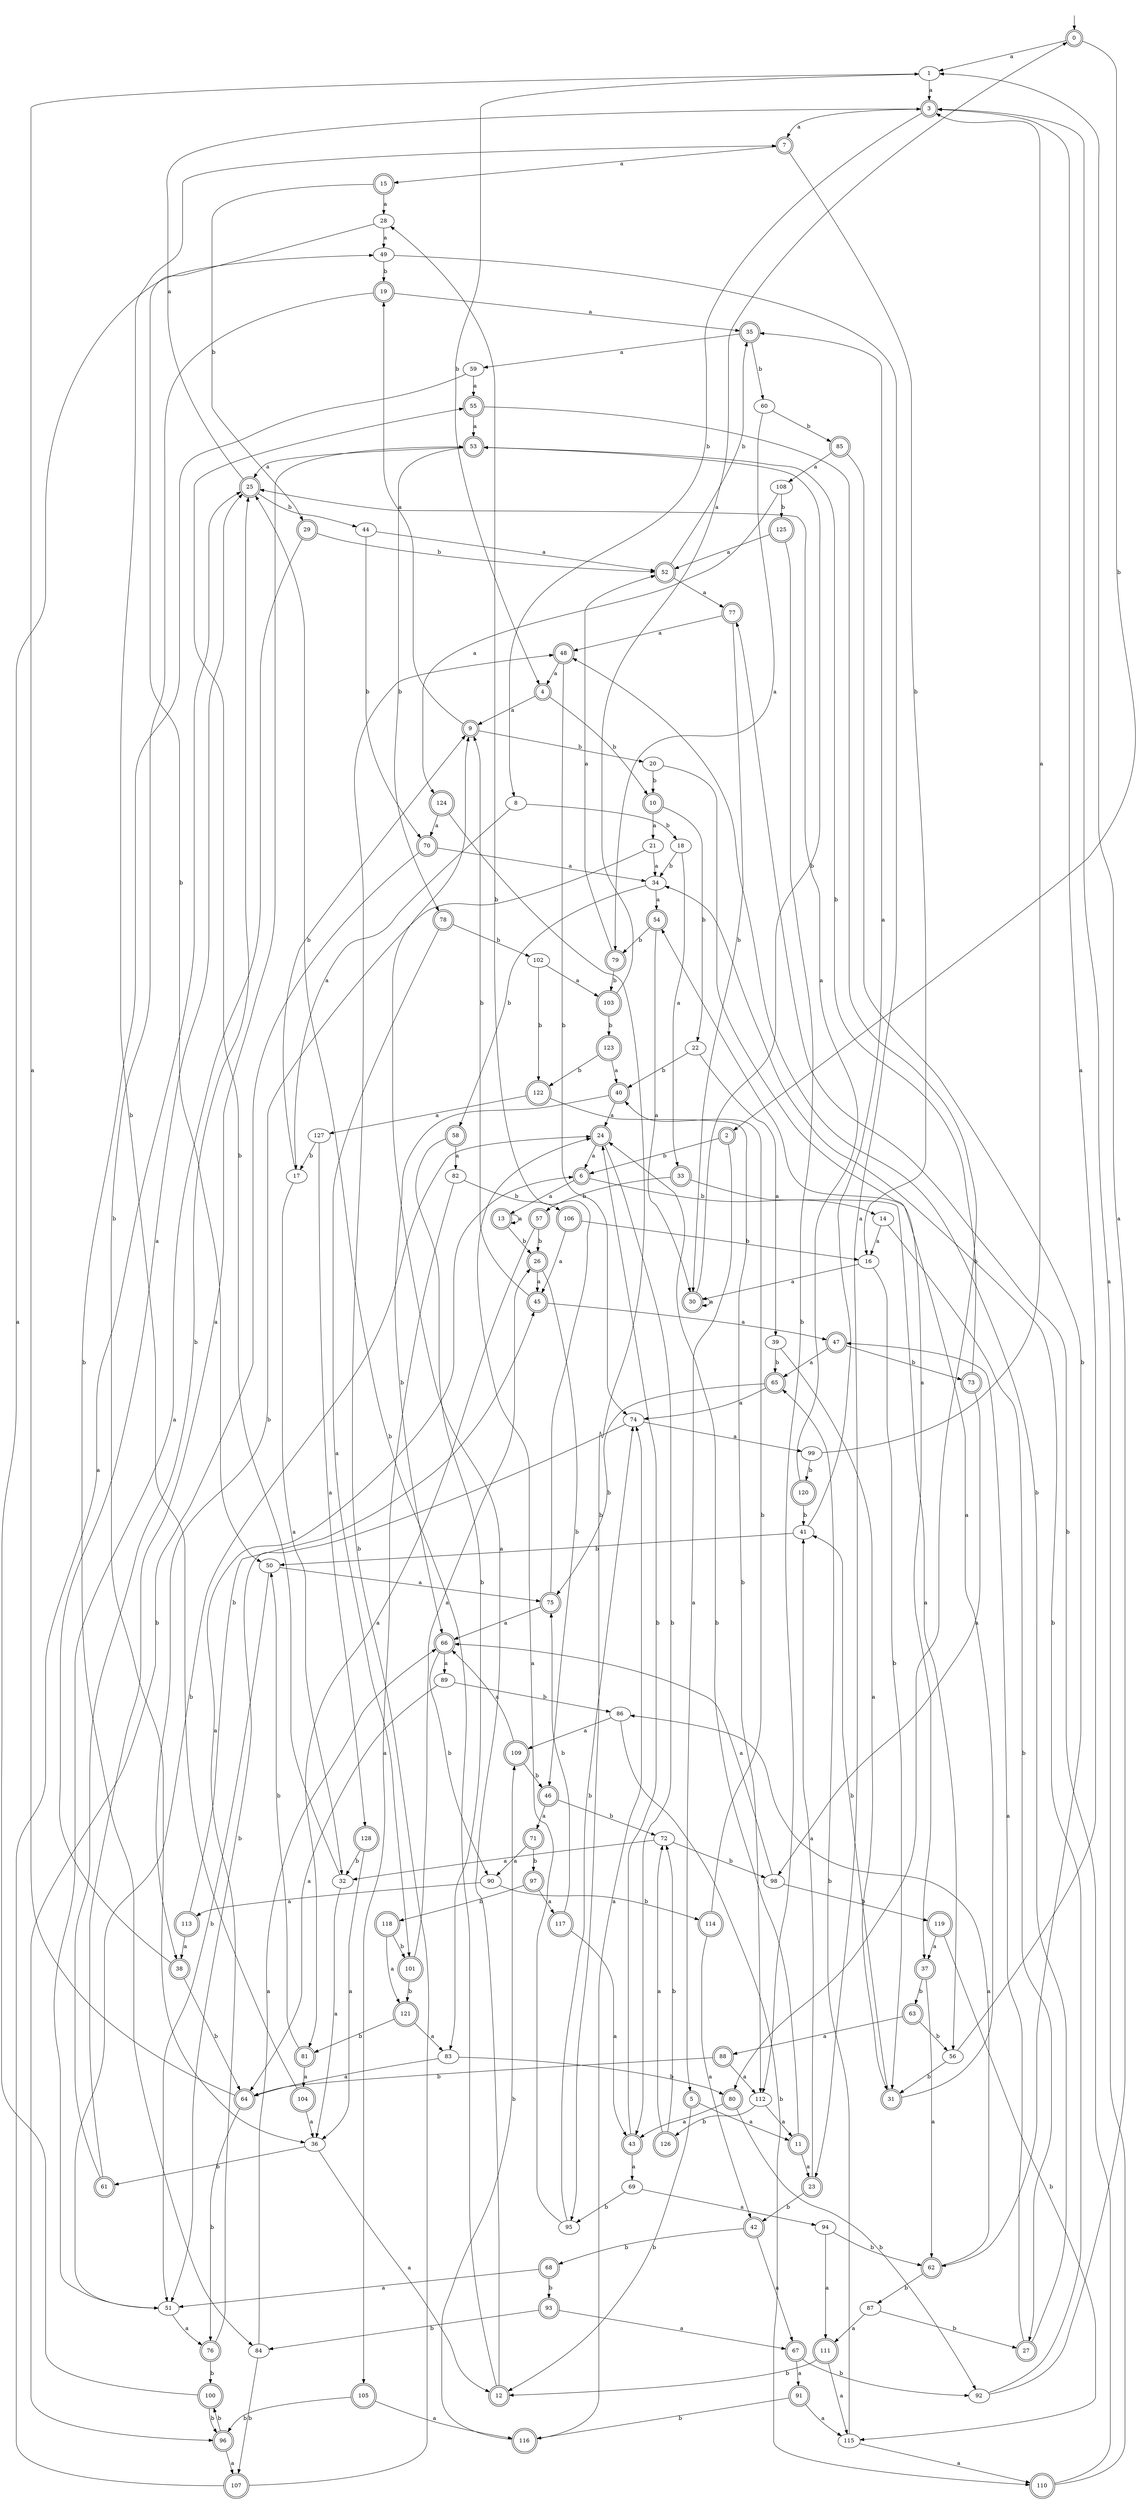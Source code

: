 digraph RandomDFA {
  __start0 [label="", shape=none];
  __start0 -> 0 [label=""];
  0 [shape=circle] [shape=doublecircle]
  0 -> 1 [label="a"]
  0 -> 2 [label="b"]
  1
  1 -> 3 [label="a"]
  1 -> 4 [label="b"]
  2 [shape=doublecircle]
  2 -> 5 [label="a"]
  2 -> 6 [label="b"]
  3 [shape=doublecircle]
  3 -> 7 [label="a"]
  3 -> 8 [label="b"]
  4 [shape=doublecircle]
  4 -> 9 [label="a"]
  4 -> 10 [label="b"]
  5 [shape=doublecircle]
  5 -> 11 [label="a"]
  5 -> 12 [label="b"]
  6 [shape=doublecircle]
  6 -> 13 [label="a"]
  6 -> 14 [label="b"]
  7 [shape=doublecircle]
  7 -> 15 [label="a"]
  7 -> 16 [label="b"]
  8
  8 -> 17 [label="a"]
  8 -> 18 [label="b"]
  9 [shape=doublecircle]
  9 -> 19 [label="a"]
  9 -> 20 [label="b"]
  10 [shape=doublecircle]
  10 -> 21 [label="a"]
  10 -> 22 [label="b"]
  11 [shape=doublecircle]
  11 -> 23 [label="a"]
  11 -> 24 [label="b"]
  12 [shape=doublecircle]
  12 -> 9 [label="a"]
  12 -> 25 [label="b"]
  13 [shape=doublecircle]
  13 -> 13 [label="a"]
  13 -> 26 [label="b"]
  14
  14 -> 16 [label="a"]
  14 -> 27 [label="b"]
  15 [shape=doublecircle]
  15 -> 28 [label="a"]
  15 -> 29 [label="b"]
  16
  16 -> 30 [label="a"]
  16 -> 31 [label="b"]
  17
  17 -> 32 [label="a"]
  17 -> 9 [label="b"]
  18
  18 -> 33 [label="a"]
  18 -> 34 [label="b"]
  19 [shape=doublecircle]
  19 -> 35 [label="a"]
  19 -> 36 [label="b"]
  20
  20 -> 37 [label="a"]
  20 -> 10 [label="b"]
  21
  21 -> 34 [label="a"]
  21 -> 38 [label="b"]
  22
  22 -> 39 [label="a"]
  22 -> 40 [label="b"]
  23 [shape=doublecircle]
  23 -> 41 [label="a"]
  23 -> 42 [label="b"]
  24 [shape=doublecircle]
  24 -> 6 [label="a"]
  24 -> 43 [label="b"]
  25 [shape=doublecircle]
  25 -> 3 [label="a"]
  25 -> 44 [label="b"]
  26 [shape=doublecircle]
  26 -> 45 [label="a"]
  26 -> 46 [label="b"]
  27 [shape=doublecircle]
  27 -> 47 [label="a"]
  27 -> 48 [label="b"]
  28
  28 -> 49 [label="a"]
  28 -> 50 [label="b"]
  29 [shape=doublecircle]
  29 -> 51 [label="a"]
  29 -> 52 [label="b"]
  30 [shape=doublecircle]
  30 -> 30 [label="a"]
  30 -> 53 [label="b"]
  31 [shape=doublecircle]
  31 -> 54 [label="a"]
  31 -> 41 [label="b"]
  32
  32 -> 36 [label="a"]
  32 -> 55 [label="b"]
  33 [shape=doublecircle]
  33 -> 56 [label="a"]
  33 -> 57 [label="b"]
  34
  34 -> 54 [label="a"]
  34 -> 58 [label="b"]
  35 [shape=doublecircle]
  35 -> 59 [label="a"]
  35 -> 60 [label="b"]
  36
  36 -> 12 [label="a"]
  36 -> 61 [label="b"]
  37 [shape=doublecircle]
  37 -> 62 [label="a"]
  37 -> 63 [label="b"]
  38 [shape=doublecircle]
  38 -> 25 [label="a"]
  38 -> 64 [label="b"]
  39
  39 -> 31 [label="a"]
  39 -> 65 [label="b"]
  40 [shape=doublecircle]
  40 -> 24 [label="a"]
  40 -> 66 [label="b"]
  41
  41 -> 35 [label="a"]
  41 -> 50 [label="b"]
  42 [shape=doublecircle]
  42 -> 67 [label="a"]
  42 -> 68 [label="b"]
  43 [shape=doublecircle]
  43 -> 69 [label="a"]
  43 -> 24 [label="b"]
  44
  44 -> 52 [label="a"]
  44 -> 70 [label="b"]
  45 [shape=doublecircle]
  45 -> 47 [label="a"]
  45 -> 9 [label="b"]
  46 [shape=doublecircle]
  46 -> 71 [label="a"]
  46 -> 72 [label="b"]
  47 [shape=doublecircle]
  47 -> 65 [label="a"]
  47 -> 73 [label="b"]
  48 [shape=doublecircle]
  48 -> 4 [label="a"]
  48 -> 74 [label="b"]
  49
  49 -> 23 [label="a"]
  49 -> 19 [label="b"]
  50
  50 -> 75 [label="a"]
  50 -> 51 [label="b"]
  51
  51 -> 76 [label="a"]
  51 -> 24 [label="b"]
  52 [shape=doublecircle]
  52 -> 77 [label="a"]
  52 -> 35 [label="b"]
  53 [shape=doublecircle]
  53 -> 25 [label="a"]
  53 -> 78 [label="b"]
  54 [shape=doublecircle]
  54 -> 30 [label="a"]
  54 -> 79 [label="b"]
  55 [shape=doublecircle]
  55 -> 53 [label="a"]
  55 -> 80 [label="b"]
  56
  56 -> 3 [label="a"]
  56 -> 31 [label="b"]
  57 [shape=doublecircle]
  57 -> 81 [label="a"]
  57 -> 26 [label="b"]
  58 [shape=doublecircle]
  58 -> 82 [label="a"]
  58 -> 83 [label="b"]
  59
  59 -> 55 [label="a"]
  59 -> 84 [label="b"]
  60
  60 -> 79 [label="a"]
  60 -> 85 [label="b"]
  61 [shape=doublecircle]
  61 -> 53 [label="a"]
  61 -> 25 [label="b"]
  62 [shape=doublecircle]
  62 -> 86 [label="a"]
  62 -> 87 [label="b"]
  63 [shape=doublecircle]
  63 -> 88 [label="a"]
  63 -> 56 [label="b"]
  64 [shape=doublecircle]
  64 -> 1 [label="a"]
  64 -> 76 [label="b"]
  65 [shape=doublecircle]
  65 -> 74 [label="a"]
  65 -> 75 [label="b"]
  66 [shape=doublecircle]
  66 -> 89 [label="a"]
  66 -> 90 [label="b"]
  67 [shape=doublecircle]
  67 -> 91 [label="a"]
  67 -> 92 [label="b"]
  68 [shape=doublecircle]
  68 -> 51 [label="a"]
  68 -> 93 [label="b"]
  69
  69 -> 94 [label="a"]
  69 -> 95 [label="b"]
  70 [shape=doublecircle]
  70 -> 34 [label="a"]
  70 -> 96 [label="b"]
  71 [shape=doublecircle]
  71 -> 90 [label="a"]
  71 -> 97 [label="b"]
  72
  72 -> 32 [label="a"]
  72 -> 98 [label="b"]
  73 [shape=doublecircle]
  73 -> 98 [label="a"]
  73 -> 53 [label="b"]
  74
  74 -> 99 [label="a"]
  74 -> 51 [label="b"]
  75 [shape=doublecircle]
  75 -> 66 [label="a"]
  75 -> 28 [label="b"]
  76 [shape=doublecircle]
  76 -> 6 [label="a"]
  76 -> 100 [label="b"]
  77 [shape=doublecircle]
  77 -> 48 [label="a"]
  77 -> 30 [label="b"]
  78 [shape=doublecircle]
  78 -> 101 [label="a"]
  78 -> 102 [label="b"]
  79 [shape=doublecircle]
  79 -> 52 [label="a"]
  79 -> 103 [label="b"]
  80 [shape=doublecircle]
  80 -> 43 [label="a"]
  80 -> 92 [label="b"]
  81 [shape=doublecircle]
  81 -> 104 [label="a"]
  81 -> 50 [label="b"]
  82
  82 -> 105 [label="a"]
  82 -> 106 [label="b"]
  83
  83 -> 64 [label="a"]
  83 -> 80 [label="b"]
  84
  84 -> 66 [label="a"]
  84 -> 107 [label="b"]
  85 [shape=doublecircle]
  85 -> 108 [label="a"]
  85 -> 62 [label="b"]
  86
  86 -> 109 [label="a"]
  86 -> 110 [label="b"]
  87
  87 -> 111 [label="a"]
  87 -> 27 [label="b"]
  88 [shape=doublecircle]
  88 -> 112 [label="a"]
  88 -> 64 [label="b"]
  89
  89 -> 64 [label="a"]
  89 -> 86 [label="b"]
  90
  90 -> 113 [label="a"]
  90 -> 114 [label="b"]
  91 [shape=doublecircle]
  91 -> 115 [label="a"]
  91 -> 116 [label="b"]
  92
  92 -> 1 [label="a"]
  92 -> 34 [label="b"]
  93 [shape=doublecircle]
  93 -> 67 [label="a"]
  93 -> 84 [label="b"]
  94
  94 -> 111 [label="a"]
  94 -> 62 [label="b"]
  95
  95 -> 24 [label="a"]
  95 -> 74 [label="b"]
  96 [shape=doublecircle]
  96 -> 107 [label="a"]
  96 -> 100 [label="b"]
  97 [shape=doublecircle]
  97 -> 117 [label="a"]
  97 -> 118 [label="b"]
  98
  98 -> 66 [label="a"]
  98 -> 119 [label="b"]
  99
  99 -> 3 [label="a"]
  99 -> 120 [label="b"]
  100 [shape=doublecircle]
  100 -> 49 [label="a"]
  100 -> 96 [label="b"]
  101 [shape=doublecircle]
  101 -> 26 [label="a"]
  101 -> 121 [label="b"]
  102
  102 -> 103 [label="a"]
  102 -> 122 [label="b"]
  103 [shape=doublecircle]
  103 -> 0 [label="a"]
  103 -> 123 [label="b"]
  104 [shape=doublecircle]
  104 -> 36 [label="a"]
  104 -> 7 [label="b"]
  105 [shape=doublecircle]
  105 -> 116 [label="a"]
  105 -> 96 [label="b"]
  106 [shape=doublecircle]
  106 -> 45 [label="a"]
  106 -> 16 [label="b"]
  107 [shape=doublecircle]
  107 -> 25 [label="a"]
  107 -> 48 [label="b"]
  108
  108 -> 124 [label="a"]
  108 -> 125 [label="b"]
  109 [shape=doublecircle]
  109 -> 66 [label="a"]
  109 -> 46 [label="b"]
  110 [shape=doublecircle]
  110 -> 3 [label="a"]
  110 -> 77 [label="b"]
  111 [shape=doublecircle]
  111 -> 115 [label="a"]
  111 -> 12 [label="b"]
  112
  112 -> 11 [label="a"]
  112 -> 126 [label="b"]
  113 [shape=doublecircle]
  113 -> 38 [label="a"]
  113 -> 45 [label="b"]
  114 [shape=doublecircle]
  114 -> 42 [label="a"]
  114 -> 40 [label="b"]
  115
  115 -> 110 [label="a"]
  115 -> 65 [label="b"]
  116 [shape=doublecircle]
  116 -> 74 [label="a"]
  116 -> 109 [label="b"]
  117 [shape=doublecircle]
  117 -> 43 [label="a"]
  117 -> 75 [label="b"]
  118 [shape=doublecircle]
  118 -> 121 [label="a"]
  118 -> 101 [label="b"]
  119 [shape=doublecircle]
  119 -> 37 [label="a"]
  119 -> 115 [label="b"]
  120 [shape=doublecircle]
  120 -> 25 [label="a"]
  120 -> 41 [label="b"]
  121 [shape=doublecircle]
  121 -> 83 [label="a"]
  121 -> 81 [label="b"]
  122 [shape=doublecircle]
  122 -> 127 [label="a"]
  122 -> 112 [label="b"]
  123 [shape=doublecircle]
  123 -> 40 [label="a"]
  123 -> 122 [label="b"]
  124 [shape=doublecircle]
  124 -> 70 [label="a"]
  124 -> 95 [label="b"]
  125 [shape=doublecircle]
  125 -> 52 [label="a"]
  125 -> 112 [label="b"]
  126 [shape=doublecircle]
  126 -> 72 [label="a"]
  126 -> 72 [label="b"]
  127
  127 -> 128 [label="a"]
  127 -> 17 [label="b"]
  128 [shape=doublecircle]
  128 -> 36 [label="a"]
  128 -> 32 [label="b"]
}
